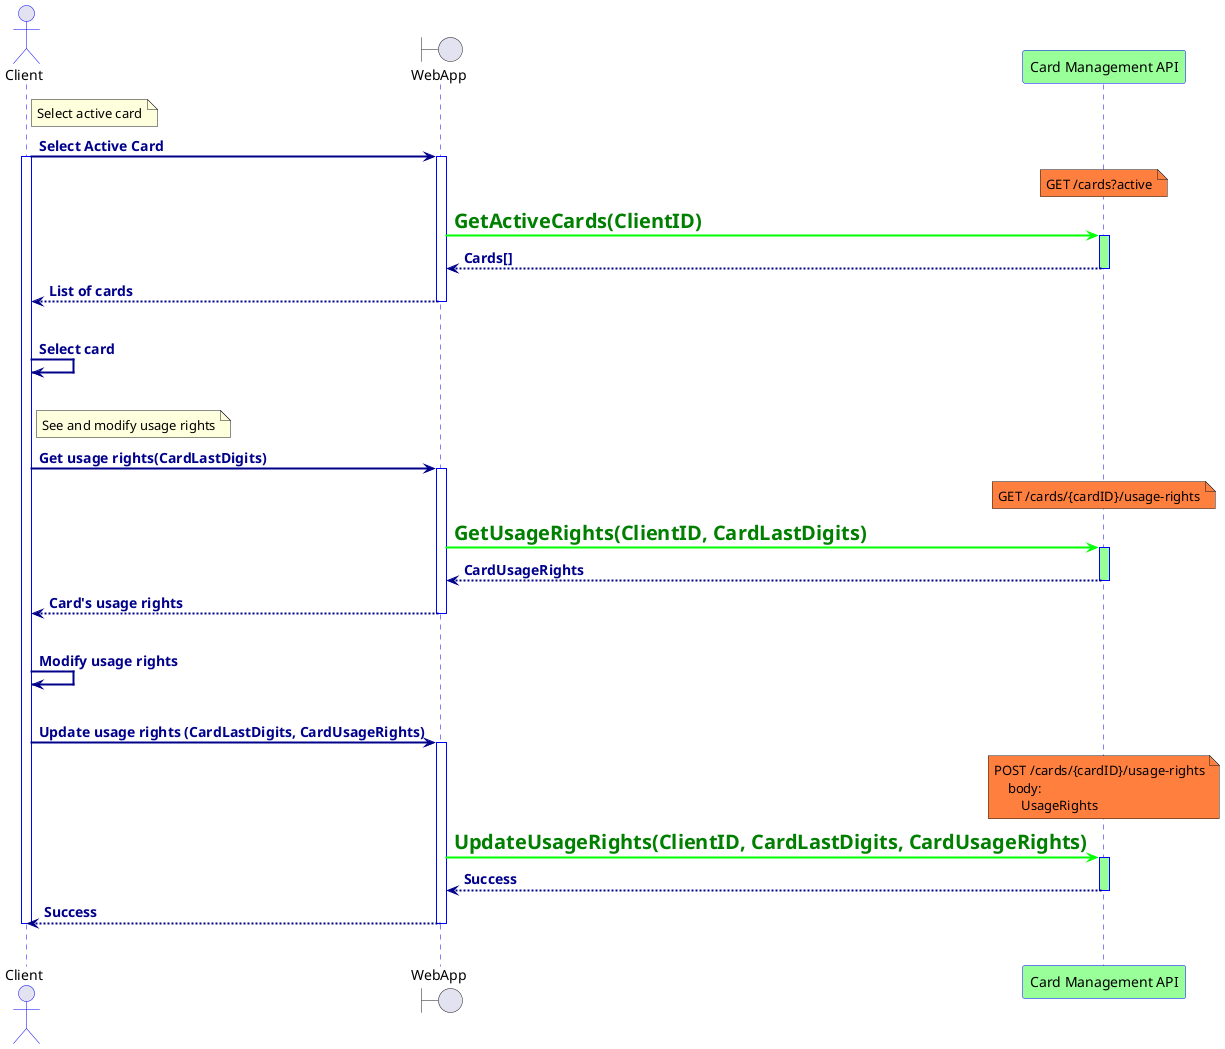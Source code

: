 @startuml

skinparam sequenceArrowThickness 2
skinparam sequence {
ArrowColor DarkBlue
LifeLineBorderColor Blue
ActorBorderColor Blue
ParticipantBorderColor Blue
}
skinparam arrow {
FontColor DarkBlue
FontSize 14
FontStyle bold
}

actor Client
boundary WebApp
participant "Card Management API" as CardMgmt #99FF99

note right of Client
Select active card
end note
Client->WebApp: Select Active Card
activate Client
activate WebApp
note over CardMgmt #FF7F3F
GET /cards?active
end note
WebApp-[#00FF00]>CardMgmt: <font color=#007F00 size=20><b>GetActiveCards(ClientID)
activate CardMgmt #99FF99
WebApp<--CardMgmt: Cards[]
deactivate CardMgmt
Client<--WebApp: List of cards
deactivate WebApp
|||
Client->Client: Select card
|||
note right of Client
See and modify usage rights
end note
Client->WebApp:Get usage rights(CardLastDigits)
activate WebApp
note over CardMgmt #FF7F3F
GET /cards/{cardID}/usage-rights
end note
WebApp-[#00FF00]>CardMgmt: <font color=#007F00 size=20><b>GetUsageRights(ClientID, CardLastDigits)
activate CardMgmt #99FF99
WebApp<--CardMgmt: CardUsageRights
deactivate CardMgmt
Client<--WebApp: Card's usage rights
deactivate WebApp
|||
Client->Client: Modify usage rights
|||
Client->WebApp: Update usage rights (CardLastDigits, CardUsageRights)
activate WebApp
note over CardMgmt #FF7F3F
POST /cards/{cardID}/usage-rights
    body:
        UsageRights
end note
WebApp-[#00FF00]>CardMgmt: <font color=#007F00 size=20><b>UpdateUsageRights(ClientID, CardLastDigits, CardUsageRights)
activate CardMgmt #99FF99
WebApp<--CardMgmt: Success
deactivate CardMgmt
Client<--WebApp: Success
deactivate WebApp
deactivate Client
|||
@enduml